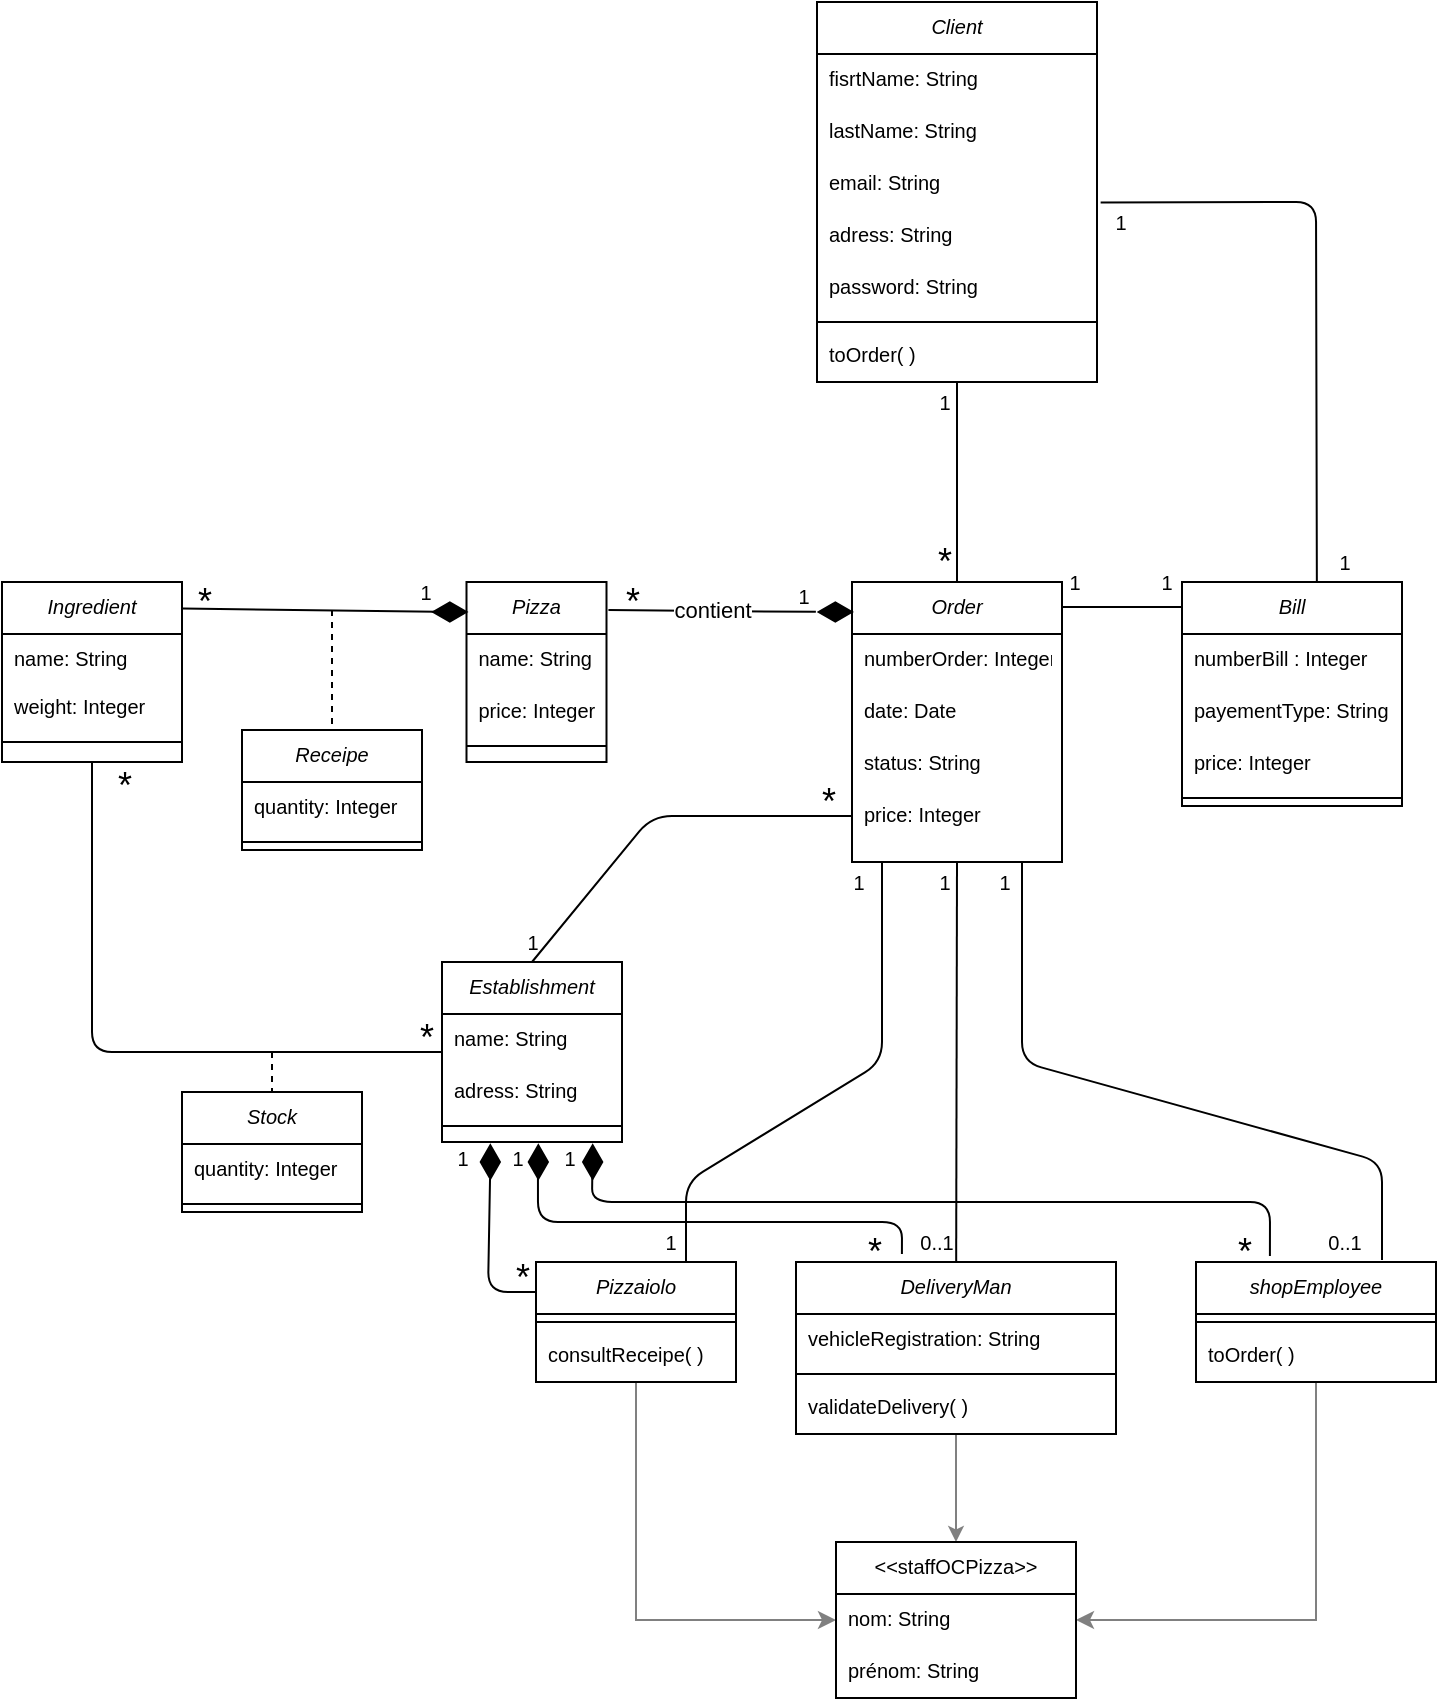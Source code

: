 <mxfile version="13.6.2" type="github"><diagram id="C5RBs43oDa-KdzZeNtuy" name="Page-1"><mxGraphModel dx="697" dy="497" grid="1" gridSize="10" guides="1" tooltips="1" connect="1" arrows="1" fold="1" page="1" pageScale="1" pageWidth="827" pageHeight="1169" math="0" shadow="0"><root><mxCell id="WIyWlLk6GJQsqaUBKTNV-0"/><mxCell id="WIyWlLk6GJQsqaUBKTNV-1" parent="WIyWlLk6GJQsqaUBKTNV-0"/><mxCell id="lugFvvRaNLMIri5eGXb2-1" value="" style="endArrow=none;html=1;entryX=0.613;entryY=-0.005;entryDx=0;entryDy=0;entryPerimeter=0;exitX=1.013;exitY=0.857;exitDx=0;exitDy=0;exitPerimeter=0;" edge="1" parent="WIyWlLk6GJQsqaUBKTNV-1" source="zkfFHV4jXpPFQw0GAbJ--3" target="zkfFHV4jXpPFQw0GAbJ--17"><mxGeometry width="50" height="50" relative="1" as="geometry"><mxPoint x="700" y="200" as="sourcePoint"/><mxPoint x="750" y="150" as="targetPoint"/><Array as="points"><mxPoint x="707" y="130"/></Array></mxGeometry></mxCell><mxCell id="lugFvvRaNLMIri5eGXb2-3" value="" style="endArrow=none;html=1;exitX=0.5;exitY=0;exitDx=0;exitDy=0;" edge="1" parent="WIyWlLk6GJQsqaUBKTNV-1" source="zkfFHV4jXpPFQw0GAbJ--13" target="lugFvvRaNLMIri5eGXb2-8"><mxGeometry width="50" height="50" relative="1" as="geometry"><mxPoint x="542" y="510" as="sourcePoint"/><mxPoint x="399" y="490" as="targetPoint"/></mxGeometry></mxCell><mxCell id="lugFvvRaNLMIri5eGXb2-5" value="" style="endArrow=none;html=1;exitX=1.001;exitY=0.089;exitDx=0;exitDy=0;entryX=-0.001;entryY=0.112;entryDx=0;entryDy=0;entryPerimeter=0;exitPerimeter=0;" edge="1" parent="WIyWlLk6GJQsqaUBKTNV-1" source="zkfFHV4jXpPFQw0GAbJ--13" target="zkfFHV4jXpPFQw0GAbJ--17"><mxGeometry width="50" height="50" relative="1" as="geometry"><mxPoint x="670" y="440" as="sourcePoint"/><mxPoint x="720" y="390" as="targetPoint"/></mxGeometry></mxCell><mxCell id="lugFvvRaNLMIri5eGXb2-20" value="contient" style="endArrow=none;html=1;exitX=1.014;exitY=0.156;exitDx=0;exitDy=0;exitPerimeter=0;entryX=1.084;entryY=0.507;entryDx=0;entryDy=0;entryPerimeter=0;" edge="1" parent="WIyWlLk6GJQsqaUBKTNV-1" source="lugFvvRaNLMIri5eGXb2-15" target="lugFvvRaNLMIri5eGXb2-106"><mxGeometry width="50" height="50" relative="1" as="geometry"><mxPoint x="400" y="336" as="sourcePoint"/><mxPoint x="440" y="336" as="targetPoint"/></mxGeometry></mxCell><mxCell id="lugFvvRaNLMIri5eGXb2-25" value="" style="endArrow=none;html=1;exitX=1.005;exitY=0.147;exitDx=0;exitDy=0;exitPerimeter=0;entryX=0.898;entryY=0.507;entryDx=0;entryDy=0;entryPerimeter=0;" edge="1" parent="WIyWlLk6GJQsqaUBKTNV-1" source="lugFvvRaNLMIri5eGXb2-21" target="lugFvvRaNLMIri5eGXb2-108"><mxGeometry width="50" height="50" relative="1" as="geometry"><mxPoint x="254.48" y="330" as="sourcePoint"/><mxPoint x="250" y="335" as="targetPoint"/></mxGeometry></mxCell><mxCell id="lugFvvRaNLMIri5eGXb2-30" value="" style="endArrow=none;html=1;fontSize=10;entryX=0.5;entryY=0;entryDx=0;entryDy=0;rounded=1;dashed=1;" edge="1" parent="WIyWlLk6GJQsqaUBKTNV-1" target="lugFvvRaNLMIri5eGXb2-26"><mxGeometry width="50" height="50" relative="1" as="geometry"><mxPoint x="215" y="334" as="sourcePoint"/><mxPoint x="230" y="264" as="targetPoint"/></mxGeometry></mxCell><mxCell id="lugFvvRaNLMIri5eGXb2-35" value="" style="endArrow=none;html=1;fontSize=10;entryX=0.5;entryY=0;entryDx=0;entryDy=0;dashed=1;" edge="1" target="lugFvvRaNLMIri5eGXb2-32" parent="WIyWlLk6GJQsqaUBKTNV-1"><mxGeometry width="50" height="50" relative="1" as="geometry"><mxPoint x="185" y="555" as="sourcePoint"/><mxPoint x="180" y="445" as="targetPoint"/></mxGeometry></mxCell><mxCell id="lugFvvRaNLMIri5eGXb2-36" value="" style="endArrow=none;html=1;fontSize=10;entryX=0.5;entryY=1;entryDx=0;entryDy=0;" edge="1" parent="WIyWlLk6GJQsqaUBKTNV-1" source="zkfFHV4jXpPFQw0GAbJ--6" target="lugFvvRaNLMIri5eGXb2-21"><mxGeometry width="50" height="50" relative="1" as="geometry"><mxPoint x="90" y="570" as="sourcePoint"/><mxPoint x="140" y="520" as="targetPoint"/><Array as="points"><mxPoint x="95" y="555"/></Array></mxGeometry></mxCell><mxCell id="lugFvvRaNLMIri5eGXb2-37" value="" style="endArrow=none;html=1;fontSize=10;entryX=0;entryY=0.5;entryDx=0;entryDy=0;exitX=0.5;exitY=0;exitDx=0;exitDy=0;endSize=1;startSize=1;" edge="1" parent="WIyWlLk6GJQsqaUBKTNV-1" source="zkfFHV4jXpPFQw0GAbJ--6" target="lugFvvRaNLMIri5eGXb2-14"><mxGeometry width="50" height="50" relative="1" as="geometry"><mxPoint x="380" y="490" as="sourcePoint"/><mxPoint x="430" y="440" as="targetPoint"/><Array as="points"><mxPoint x="375" y="437"/></Array></mxGeometry></mxCell><mxCell id="lugFvvRaNLMIri5eGXb2-56" style="edgeStyle=orthogonalEdgeStyle;rounded=0;orthogonalLoop=1;jettySize=auto;html=1;entryX=0;entryY=0.5;entryDx=0;entryDy=0;startSize=1;endSize=6;strokeColor=#808080;fontSize=10;" edge="1" parent="WIyWlLk6GJQsqaUBKTNV-1" source="lugFvvRaNLMIri5eGXb2-38" target="lugFvvRaNLMIri5eGXb2-54"><mxGeometry relative="1" as="geometry"><Array as="points"><mxPoint x="367" y="839"/></Array></mxGeometry></mxCell><mxCell id="lugFvvRaNLMIri5eGXb2-57" style="edgeStyle=orthogonalEdgeStyle;rounded=0;orthogonalLoop=1;jettySize=auto;html=1;startSize=1;endSize=5;strokeColor=#808080;fontSize=10;entryX=0.5;entryY=0;entryDx=0;entryDy=0;" edge="1" parent="WIyWlLk6GJQsqaUBKTNV-1" source="lugFvvRaNLMIri5eGXb2-44" target="lugFvvRaNLMIri5eGXb2-52"><mxGeometry relative="1" as="geometry"><mxPoint x="540" y="790" as="targetPoint"/></mxGeometry></mxCell><mxCell id="lugFvvRaNLMIri5eGXb2-58" style="edgeStyle=orthogonalEdgeStyle;rounded=0;orthogonalLoop=1;jettySize=auto;html=1;entryX=1;entryY=0.5;entryDx=0;entryDy=0;startSize=1;endSize=6;strokeColor=#808080;fontSize=10;" edge="1" parent="WIyWlLk6GJQsqaUBKTNV-1" source="lugFvvRaNLMIri5eGXb2-48" target="lugFvvRaNLMIri5eGXb2-54"><mxGeometry relative="1" as="geometry"/></mxCell><mxCell id="lugFvvRaNLMIri5eGXb2-59" value="" style="endArrow=none;html=1;fontSize=10;entryX=0.5;entryY=1;entryDx=0;entryDy=0;" edge="1" parent="WIyWlLk6GJQsqaUBKTNV-1" source="lugFvvRaNLMIri5eGXb2-44" target="zkfFHV4jXpPFQw0GAbJ--13"><mxGeometry width="50" height="50" relative="1" as="geometry"><mxPoint x="510" y="570" as="sourcePoint"/><mxPoint x="560" y="520" as="targetPoint"/></mxGeometry></mxCell><mxCell id="lugFvvRaNLMIri5eGXb2-60" value="" style="endArrow=none;html=1;strokeColor=#000000;fontSize=10;exitX=0.75;exitY=0;exitDx=0;exitDy=0;" edge="1" parent="WIyWlLk6GJQsqaUBKTNV-1" source="lugFvvRaNLMIri5eGXb2-38"><mxGeometry width="50" height="50" relative="1" as="geometry"><mxPoint x="410" y="590" as="sourcePoint"/><mxPoint x="490" y="460" as="targetPoint"/><Array as="points"><mxPoint x="392" y="620"/><mxPoint x="490" y="560"/></Array></mxGeometry></mxCell><mxCell id="lugFvvRaNLMIri5eGXb2-61" value="" style="endArrow=none;html=1;strokeColor=#000000;fontSize=10;" edge="1" parent="WIyWlLk6GJQsqaUBKTNV-1"><mxGeometry width="50" height="50" relative="1" as="geometry"><mxPoint x="740" y="659" as="sourcePoint"/><mxPoint x="560" y="460" as="targetPoint"/><Array as="points"><mxPoint x="740" y="610"/><mxPoint x="560" y="560"/></Array></mxGeometry></mxCell><mxCell id="lugFvvRaNLMIri5eGXb2-63" value="" style="endArrow=none;html=1;strokeColor=#000000;fontSize=10;exitX=0.331;exitY=-0.047;exitDx=0;exitDy=0;exitPerimeter=0;entryX=0.937;entryY=0.519;entryDx=0;entryDy=0;entryPerimeter=0;" edge="1" parent="WIyWlLk6GJQsqaUBKTNV-1" source="lugFvvRaNLMIri5eGXb2-44" target="lugFvvRaNLMIri5eGXb2-104"><mxGeometry width="50" height="50" relative="1" as="geometry"><mxPoint x="440" y="590" as="sourcePoint"/><mxPoint x="330" y="630" as="targetPoint"/><Array as="points"><mxPoint x="500" y="640"/><mxPoint x="318" y="640"/></Array></mxGeometry></mxCell><mxCell id="lugFvvRaNLMIri5eGXb2-66" value="1" style="text;html=1;strokeColor=none;fillColor=none;align=center;verticalAlign=middle;whiteSpace=wrap;rounded=0;fontSize=10;" vertex="1" parent="WIyWlLk6GJQsqaUBKTNV-1"><mxGeometry x="597.5" y="130" width="23" height="20" as="geometry"/></mxCell><mxCell id="lugFvvRaNLMIri5eGXb2-67" value="1" style="text;html=1;strokeColor=none;fillColor=none;align=center;verticalAlign=middle;whiteSpace=wrap;rounded=0;fontSize=10;" vertex="1" parent="WIyWlLk6GJQsqaUBKTNV-1"><mxGeometry x="710" y="300" width="23" height="20" as="geometry"/></mxCell><mxCell id="lugFvvRaNLMIri5eGXb2-68" value="1" style="text;html=1;strokeColor=none;fillColor=none;align=center;verticalAlign=middle;whiteSpace=wrap;rounded=0;fontSize=10;" vertex="1" parent="WIyWlLk6GJQsqaUBKTNV-1"><mxGeometry x="510" y="220" width="23" height="20" as="geometry"/></mxCell><mxCell id="lugFvvRaNLMIri5eGXb2-69" value="&lt;font style=&quot;font-size: 18px&quot;&gt;*&lt;/font&gt;" style="text;html=1;strokeColor=none;fillColor=none;align=center;verticalAlign=middle;whiteSpace=wrap;rounded=0;fontSize=10;" vertex="1" parent="WIyWlLk6GJQsqaUBKTNV-1"><mxGeometry x="510" y="300" width="23" height="20" as="geometry"/></mxCell><mxCell id="lugFvvRaNLMIri5eGXb2-70" value="1" style="text;html=1;strokeColor=none;fillColor=none;align=center;verticalAlign=middle;whiteSpace=wrap;rounded=0;fontSize=10;" vertex="1" parent="WIyWlLk6GJQsqaUBKTNV-1"><mxGeometry x="442.83" y="320.5" width="15.5" height="13" as="geometry"/></mxCell><mxCell id="lugFvvRaNLMIri5eGXb2-71" value="&lt;font style=&quot;font-size: 18px&quot;&gt;*&lt;/font&gt;" style="text;html=1;strokeColor=none;fillColor=none;align=center;verticalAlign=middle;whiteSpace=wrap;rounded=0;fontSize=10;" vertex="1" parent="WIyWlLk6GJQsqaUBKTNV-1"><mxGeometry x="353.67" y="320" width="23" height="20" as="geometry"/></mxCell><mxCell id="lugFvvRaNLMIri5eGXb2-73" value="1" style="text;html=1;strokeColor=none;fillColor=none;align=center;verticalAlign=middle;whiteSpace=wrap;rounded=0;fontSize=10;" vertex="1" parent="WIyWlLk6GJQsqaUBKTNV-1"><mxGeometry x="620.5" y="310" width="23" height="20" as="geometry"/></mxCell><mxCell id="lugFvvRaNLMIri5eGXb2-74" value="1" style="text;html=1;strokeColor=none;fillColor=none;align=center;verticalAlign=middle;whiteSpace=wrap;rounded=0;fontSize=10;" vertex="1" parent="WIyWlLk6GJQsqaUBKTNV-1"><mxGeometry x="574.5" y="310" width="23" height="20" as="geometry"/></mxCell><mxCell id="lugFvvRaNLMIri5eGXb2-75" value="1" style="text;html=1;strokeColor=none;fillColor=none;align=center;verticalAlign=middle;whiteSpace=wrap;rounded=0;fontSize=10;" vertex="1" parent="WIyWlLk6GJQsqaUBKTNV-1"><mxGeometry x="254.25" y="316.5" width="15.75" height="17" as="geometry"/></mxCell><mxCell id="lugFvvRaNLMIri5eGXb2-77" value="&lt;font style=&quot;font-size: 18px&quot;&gt;*&lt;/font&gt;" style="text;html=1;strokeColor=none;fillColor=none;align=center;verticalAlign=middle;whiteSpace=wrap;rounded=0;fontSize=10;" vertex="1" parent="WIyWlLk6GJQsqaUBKTNV-1"><mxGeometry x="140" y="320" width="23" height="20" as="geometry"/></mxCell><mxCell id="lugFvvRaNLMIri5eGXb2-79" value="1" style="text;html=1;strokeColor=none;fillColor=none;align=center;verticalAlign=middle;whiteSpace=wrap;rounded=0;fontSize=10;" vertex="1" parent="WIyWlLk6GJQsqaUBKTNV-1"><mxGeometry x="303.5" y="490" width="23" height="20" as="geometry"/></mxCell><mxCell id="lugFvvRaNLMIri5eGXb2-80" value="&lt;font style=&quot;font-size: 18px&quot;&gt;*&lt;/font&gt;" style="text;html=1;strokeColor=none;fillColor=none;align=center;verticalAlign=middle;whiteSpace=wrap;rounded=0;fontSize=10;" vertex="1" parent="WIyWlLk6GJQsqaUBKTNV-1"><mxGeometry x="452" y="420" width="23" height="20" as="geometry"/></mxCell><mxCell id="lugFvvRaNLMIri5eGXb2-81" value="1" style="text;html=1;strokeColor=none;fillColor=none;align=center;verticalAlign=middle;whiteSpace=wrap;rounded=0;fontSize=10;" vertex="1" parent="WIyWlLk6GJQsqaUBKTNV-1"><mxGeometry x="274.83" y="596.25" width="11" height="22.5" as="geometry"/></mxCell><mxCell id="lugFvvRaNLMIri5eGXb2-82" value="&lt;font style=&quot;font-size: 18px&quot;&gt;*&lt;/font&gt;" style="text;html=1;strokeColor=none;fillColor=none;align=center;verticalAlign=middle;whiteSpace=wrap;rounded=0;fontSize=10;" vertex="1" parent="WIyWlLk6GJQsqaUBKTNV-1"><mxGeometry x="302.5" y="660" width="14.5" height="15" as="geometry"/></mxCell><mxCell id="lugFvvRaNLMIri5eGXb2-83" value="&lt;font style=&quot;font-size: 18px&quot;&gt;*&lt;/font&gt;" style="text;html=1;strokeColor=none;fillColor=none;align=center;verticalAlign=middle;whiteSpace=wrap;rounded=0;fontSize=10;" vertex="1" parent="WIyWlLk6GJQsqaUBKTNV-1"><mxGeometry x="475" y="645" width="23" height="20" as="geometry"/></mxCell><mxCell id="lugFvvRaNLMIri5eGXb2-84" value="1" style="text;html=1;strokeColor=none;fillColor=none;align=center;verticalAlign=middle;whiteSpace=wrap;rounded=0;fontSize=10;" vertex="1" parent="WIyWlLk6GJQsqaUBKTNV-1"><mxGeometry x="331" y="600" width="6" height="15" as="geometry"/></mxCell><mxCell id="lugFvvRaNLMIri5eGXb2-85" value="1" style="text;html=1;strokeColor=none;fillColor=none;align=center;verticalAlign=middle;whiteSpace=wrap;rounded=0;fontSize=10;" vertex="1" parent="WIyWlLk6GJQsqaUBKTNV-1"><mxGeometry x="303.5" y="600" width="8" height="15" as="geometry"/></mxCell><mxCell id="lugFvvRaNLMIri5eGXb2-86" value="" style="endArrow=none;html=1;strokeColor=#000000;fontSize=10;entryX=0.908;entryY=0.519;entryDx=0;entryDy=0;exitX=0.308;exitY=-0.05;exitDx=0;exitDy=0;exitPerimeter=0;entryPerimeter=0;" edge="1" parent="WIyWlLk6GJQsqaUBKTNV-1" source="lugFvvRaNLMIri5eGXb2-48" target="lugFvvRaNLMIri5eGXb2-105"><mxGeometry width="50" height="50" relative="1" as="geometry"><mxPoint x="683.96" y="657" as="sourcePoint"/><mxPoint x="337.5" y="600" as="targetPoint"/><Array as="points"><mxPoint x="684" y="630"/><mxPoint x="398" y="630"/><mxPoint x="345" y="630"/></Array></mxGeometry></mxCell><mxCell id="lugFvvRaNLMIri5eGXb2-87" value="&lt;font style=&quot;font-size: 18px&quot;&gt;*&lt;/font&gt;" style="text;html=1;strokeColor=none;fillColor=none;align=center;verticalAlign=middle;whiteSpace=wrap;rounded=0;fontSize=10;" vertex="1" parent="WIyWlLk6GJQsqaUBKTNV-1"><mxGeometry x="660" y="645" width="23" height="20" as="geometry"/></mxCell><mxCell id="lugFvvRaNLMIri5eGXb2-88" value="1" style="text;html=1;strokeColor=none;fillColor=none;align=center;verticalAlign=middle;whiteSpace=wrap;rounded=0;fontSize=10;" vertex="1" parent="WIyWlLk6GJQsqaUBKTNV-1"><mxGeometry x="467" y="460" width="23" height="20" as="geometry"/></mxCell><mxCell id="lugFvvRaNLMIri5eGXb2-89" value="1" style="text;html=1;strokeColor=none;fillColor=none;align=center;verticalAlign=middle;whiteSpace=wrap;rounded=0;fontSize=10;" vertex="1" parent="WIyWlLk6GJQsqaUBKTNV-1"><mxGeometry x="510" y="460" width="23" height="20" as="geometry"/></mxCell><mxCell id="lugFvvRaNLMIri5eGXb2-90" value="1" style="text;html=1;strokeColor=none;fillColor=none;align=center;verticalAlign=middle;whiteSpace=wrap;rounded=0;fontSize=10;" vertex="1" parent="WIyWlLk6GJQsqaUBKTNV-1"><mxGeometry x="540" y="460" width="23" height="20" as="geometry"/></mxCell><mxCell id="lugFvvRaNLMIri5eGXb2-92" value="1" style="text;html=1;strokeColor=none;fillColor=none;align=center;verticalAlign=middle;whiteSpace=wrap;rounded=0;fontSize=10;" vertex="1" parent="WIyWlLk6GJQsqaUBKTNV-1"><mxGeometry x="373" y="640" width="23" height="20" as="geometry"/></mxCell><mxCell id="lugFvvRaNLMIri5eGXb2-93" value="0..1" style="text;html=1;strokeColor=none;fillColor=none;align=center;verticalAlign=middle;whiteSpace=wrap;rounded=0;fontSize=10;" vertex="1" parent="WIyWlLk6GJQsqaUBKTNV-1"><mxGeometry x="506" y="640" width="23" height="20" as="geometry"/></mxCell><mxCell id="lugFvvRaNLMIri5eGXb2-94" value="0..1" style="text;html=1;strokeColor=none;fillColor=none;align=center;verticalAlign=middle;whiteSpace=wrap;rounded=0;fontSize=10;" vertex="1" parent="WIyWlLk6GJQsqaUBKTNV-1"><mxGeometry x="710" y="640" width="23" height="20" as="geometry"/></mxCell><mxCell id="lugFvvRaNLMIri5eGXb2-96" value="" style="endArrow=none;html=1;strokeColor=#000000;fontSize=10;exitX=0;exitY=0.25;exitDx=0;exitDy=0;" edge="1" parent="WIyWlLk6GJQsqaUBKTNV-1" source="lugFvvRaNLMIri5eGXb2-38" target="lugFvvRaNLMIri5eGXb2-103"><mxGeometry width="50" height="50" relative="1" as="geometry"><mxPoint x="293" y="680" as="sourcePoint"/><mxPoint x="293" y="620" as="targetPoint"/><Array as="points"><mxPoint x="293" y="675"/></Array></mxGeometry></mxCell><mxCell id="lugFvvRaNLMIri5eGXb2-103" value="" style="html=1;whiteSpace=wrap;aspect=fixed;shape=isoRectangle;strokeWidth=1;fontSize=10;rotation=90;fillColor=#000000;" vertex="1" parent="WIyWlLk6GJQsqaUBKTNV-1"><mxGeometry x="285.83" y="605" width="16.67" height="10" as="geometry"/></mxCell><mxCell id="lugFvvRaNLMIri5eGXb2-104" value="" style="html=1;whiteSpace=wrap;aspect=fixed;shape=isoRectangle;strokeWidth=1;fontSize=10;rotation=90;fillColor=#000000;" vertex="1" parent="WIyWlLk6GJQsqaUBKTNV-1"><mxGeometry x="309.83" y="605" width="16.67" height="10" as="geometry"/></mxCell><mxCell id="lugFvvRaNLMIri5eGXb2-105" value="" style="html=1;whiteSpace=wrap;aspect=fixed;shape=isoRectangle;strokeWidth=1;fontSize=10;rotation=90;fillColor=#000000;" vertex="1" parent="WIyWlLk6GJQsqaUBKTNV-1"><mxGeometry x="337.0" y="605" width="16.67" height="10" as="geometry"/></mxCell><mxCell id="zkfFHV4jXpPFQw0GAbJ--13" value="Order" style="swimlane;fontStyle=2;align=center;verticalAlign=top;childLayout=stackLayout;horizontal=1;startSize=26;horizontalStack=0;resizeParent=1;resizeLast=0;collapsible=1;marginBottom=0;rounded=0;shadow=0;strokeWidth=1;fontSize=10;" parent="WIyWlLk6GJQsqaUBKTNV-1" vertex="1"><mxGeometry x="475" y="320" width="105" height="140" as="geometry"><mxRectangle x="340" y="380" width="170" height="26" as="alternateBounds"/></mxGeometry></mxCell><mxCell id="zkfFHV4jXpPFQw0GAbJ--14" value="numberOrder: Integer" style="text;align=left;verticalAlign=top;spacingLeft=4;spacingRight=4;overflow=hidden;rotatable=0;points=[[0,0.5],[1,0.5]];portConstraint=eastwest;fontSize=10;" parent="zkfFHV4jXpPFQw0GAbJ--13" vertex="1"><mxGeometry y="26" width="105" height="26" as="geometry"/></mxCell><mxCell id="lugFvvRaNLMIri5eGXb2-12" value="date: Date&#xa;" style="text;align=left;verticalAlign=top;spacingLeft=4;spacingRight=4;overflow=hidden;rotatable=0;points=[[0,0.5],[1,0.5]];portConstraint=eastwest;fontSize=10;" vertex="1" parent="zkfFHV4jXpPFQw0GAbJ--13"><mxGeometry y="52" width="105" height="26" as="geometry"/></mxCell><mxCell id="lugFvvRaNLMIri5eGXb2-13" value="status: String" style="text;align=left;verticalAlign=top;spacingLeft=4;spacingRight=4;overflow=hidden;rotatable=0;points=[[0,0.5],[1,0.5]];portConstraint=eastwest;fontSize=10;" vertex="1" parent="zkfFHV4jXpPFQw0GAbJ--13"><mxGeometry y="78" width="105" height="26" as="geometry"/></mxCell><mxCell id="lugFvvRaNLMIri5eGXb2-14" value="price: Integer" style="text;align=left;verticalAlign=top;spacingLeft=4;spacingRight=4;overflow=hidden;rotatable=0;points=[[0,0.5],[1,0.5]];portConstraint=eastwest;fontSize=10;" vertex="1" parent="zkfFHV4jXpPFQw0GAbJ--13"><mxGeometry y="104" width="105" height="26" as="geometry"/></mxCell><mxCell id="zkfFHV4jXpPFQw0GAbJ--17" value="Bill" style="swimlane;fontStyle=2;align=center;verticalAlign=top;childLayout=stackLayout;horizontal=1;startSize=26;horizontalStack=0;resizeParent=1;resizeLast=0;collapsible=1;marginBottom=0;rounded=0;shadow=0;strokeWidth=1;fontSize=10;" parent="WIyWlLk6GJQsqaUBKTNV-1" vertex="1"><mxGeometry x="640" y="320" width="110" height="112" as="geometry"><mxRectangle x="550" y="140" width="160" height="26" as="alternateBounds"/></mxGeometry></mxCell><mxCell id="zkfFHV4jXpPFQw0GAbJ--18" value="numberBill : Integer" style="text;align=left;verticalAlign=top;spacingLeft=4;spacingRight=4;overflow=hidden;rotatable=0;points=[[0,0.5],[1,0.5]];portConstraint=eastwest;fontSize=10;" parent="zkfFHV4jXpPFQw0GAbJ--17" vertex="1"><mxGeometry y="26" width="110" height="26" as="geometry"/></mxCell><mxCell id="zkfFHV4jXpPFQw0GAbJ--19" value="payementType: String" style="text;align=left;verticalAlign=top;spacingLeft=4;spacingRight=4;overflow=hidden;rotatable=0;points=[[0,0.5],[1,0.5]];portConstraint=eastwest;rounded=0;shadow=0;html=0;fontSize=10;" parent="zkfFHV4jXpPFQw0GAbJ--17" vertex="1"><mxGeometry y="52" width="110" height="26" as="geometry"/></mxCell><mxCell id="zkfFHV4jXpPFQw0GAbJ--20" value="price: Integer" style="text;align=left;verticalAlign=top;spacingLeft=4;spacingRight=4;overflow=hidden;rotatable=0;points=[[0,0.5],[1,0.5]];portConstraint=eastwest;rounded=0;shadow=0;html=0;fontSize=10;" parent="zkfFHV4jXpPFQw0GAbJ--17" vertex="1"><mxGeometry y="78" width="110" height="26" as="geometry"/></mxCell><mxCell id="zkfFHV4jXpPFQw0GAbJ--23" value="" style="line;html=1;strokeWidth=1;align=left;verticalAlign=middle;spacingTop=-1;spacingLeft=3;spacingRight=3;rotatable=0;labelPosition=right;points=[];portConstraint=eastwest;" parent="zkfFHV4jXpPFQw0GAbJ--17" vertex="1"><mxGeometry y="104" width="110" height="8" as="geometry"/></mxCell><mxCell id="lugFvvRaNLMIri5eGXb2-21" value="Ingredient" style="swimlane;fontStyle=2;align=center;verticalAlign=top;childLayout=stackLayout;horizontal=1;startSize=26;horizontalStack=0;resizeParent=1;resizeLast=0;collapsible=1;marginBottom=0;rounded=0;shadow=0;strokeWidth=1;fontSize=10;" vertex="1" parent="WIyWlLk6GJQsqaUBKTNV-1"><mxGeometry x="50" y="320" width="90" height="90" as="geometry"><mxRectangle x="550" y="140" width="160" height="26" as="alternateBounds"/></mxGeometry></mxCell><mxCell id="lugFvvRaNLMIri5eGXb2-22" value="name: String" style="text;align=left;verticalAlign=top;spacingLeft=4;spacingRight=4;overflow=hidden;rotatable=0;points=[[0,0.5],[1,0.5]];portConstraint=eastwest;fontSize=10;" vertex="1" parent="lugFvvRaNLMIri5eGXb2-21"><mxGeometry y="26" width="90" height="24" as="geometry"/></mxCell><mxCell id="lugFvvRaNLMIri5eGXb2-23" value="weight: Integer" style="text;align=left;verticalAlign=top;spacingLeft=4;spacingRight=4;overflow=hidden;rotatable=0;points=[[0,0.5],[1,0.5]];portConstraint=eastwest;rounded=0;shadow=0;html=0;fontSize=10;" vertex="1" parent="lugFvvRaNLMIri5eGXb2-21"><mxGeometry y="50" width="90" height="26" as="geometry"/></mxCell><mxCell id="lugFvvRaNLMIri5eGXb2-24" value="" style="line;html=1;strokeWidth=1;align=left;verticalAlign=middle;spacingTop=-1;spacingLeft=3;spacingRight=3;rotatable=0;labelPosition=right;points=[];portConstraint=eastwest;" vertex="1" parent="lugFvvRaNLMIri5eGXb2-21"><mxGeometry y="76" width="90" height="8" as="geometry"/></mxCell><mxCell id="zkfFHV4jXpPFQw0GAbJ--0" value="Client" style="swimlane;fontStyle=2;align=center;verticalAlign=top;childLayout=stackLayout;horizontal=1;startSize=26;horizontalStack=0;resizeParent=1;resizeLast=0;collapsible=1;marginBottom=0;rounded=0;shadow=0;strokeWidth=1;fontSize=10;" parent="WIyWlLk6GJQsqaUBKTNV-1" vertex="1"><mxGeometry x="457.5" y="30" width="140" height="190" as="geometry"><mxRectangle x="230" y="140" width="160" height="26" as="alternateBounds"/></mxGeometry></mxCell><mxCell id="zkfFHV4jXpPFQw0GAbJ--1" value="fisrtName: String" style="text;align=left;verticalAlign=top;spacingLeft=4;spacingRight=4;overflow=hidden;rotatable=0;points=[[0,0.5],[1,0.5]];portConstraint=eastwest;strokeWidth=1;fontSize=10;" parent="zkfFHV4jXpPFQw0GAbJ--0" vertex="1"><mxGeometry y="26" width="140" height="26" as="geometry"/></mxCell><mxCell id="zkfFHV4jXpPFQw0GAbJ--2" value="lastName: String" style="text;align=left;verticalAlign=top;spacingLeft=4;spacingRight=4;overflow=hidden;rotatable=0;points=[[0,0.5],[1,0.5]];portConstraint=eastwest;rounded=0;shadow=0;html=0;strokeWidth=1;fontSize=10;" parent="zkfFHV4jXpPFQw0GAbJ--0" vertex="1"><mxGeometry y="52" width="140" height="26" as="geometry"/></mxCell><mxCell id="zkfFHV4jXpPFQw0GAbJ--3" value="email: String" style="text;align=left;verticalAlign=top;spacingLeft=4;spacingRight=4;overflow=hidden;rotatable=0;points=[[0,0.5],[1,0.5]];portConstraint=eastwest;rounded=0;shadow=0;html=0;strokeWidth=1;fontSize=10;" parent="zkfFHV4jXpPFQw0GAbJ--0" vertex="1"><mxGeometry y="78" width="140" height="26" as="geometry"/></mxCell><mxCell id="zkfFHV4jXpPFQw0GAbJ--5" value="adress: String" style="text;align=left;verticalAlign=top;spacingLeft=4;spacingRight=4;overflow=hidden;rotatable=0;points=[[0,0.5],[1,0.5]];portConstraint=eastwest;strokeWidth=1;fontSize=10;" parent="zkfFHV4jXpPFQw0GAbJ--0" vertex="1"><mxGeometry y="104" width="140" height="26" as="geometry"/></mxCell><mxCell id="lugFvvRaNLMIri5eGXb2-7" value="password: String" style="text;align=left;verticalAlign=top;spacingLeft=4;spacingRight=4;overflow=hidden;rotatable=0;points=[[0,0.5],[1,0.5]];portConstraint=eastwest;strokeWidth=1;fontSize=10;" vertex="1" parent="zkfFHV4jXpPFQw0GAbJ--0"><mxGeometry y="130" width="140" height="26" as="geometry"/></mxCell><mxCell id="zkfFHV4jXpPFQw0GAbJ--4" value="" style="line;html=1;strokeWidth=1;align=left;verticalAlign=middle;spacingTop=-1;spacingLeft=3;spacingRight=3;rotatable=0;labelPosition=right;points=[];portConstraint=eastwest;" parent="zkfFHV4jXpPFQw0GAbJ--0" vertex="1"><mxGeometry y="156" width="140" height="8" as="geometry"/></mxCell><mxCell id="lugFvvRaNLMIri5eGXb2-8" value="toOrder( )" style="text;align=left;verticalAlign=top;spacingLeft=4;spacingRight=4;overflow=hidden;rotatable=0;points=[[0,0.5],[1,0.5]];portConstraint=eastwest;strokeWidth=1;fontSize=10;" vertex="1" parent="zkfFHV4jXpPFQw0GAbJ--0"><mxGeometry y="164" width="140" height="26" as="geometry"/></mxCell><mxCell id="lugFvvRaNLMIri5eGXb2-32" value="Stock" style="swimlane;fontStyle=2;align=center;verticalAlign=top;childLayout=stackLayout;horizontal=1;startSize=26;horizontalStack=0;resizeParent=1;resizeLast=0;collapsible=1;marginBottom=0;rounded=0;shadow=0;strokeWidth=1;fontSize=10;" vertex="1" parent="WIyWlLk6GJQsqaUBKTNV-1"><mxGeometry x="140" y="575" width="90" height="60" as="geometry"><mxRectangle x="550" y="140" width="160" height="26" as="alternateBounds"/></mxGeometry></mxCell><mxCell id="lugFvvRaNLMIri5eGXb2-33" value="quantity: Integer" style="text;align=left;verticalAlign=top;spacingLeft=4;spacingRight=4;overflow=hidden;rotatable=0;points=[[0,0.5],[1,0.5]];portConstraint=eastwest;fontSize=10;" vertex="1" parent="lugFvvRaNLMIri5eGXb2-32"><mxGeometry y="26" width="90" height="26" as="geometry"/></mxCell><mxCell id="lugFvvRaNLMIri5eGXb2-34" value="" style="line;html=1;strokeWidth=1;align=left;verticalAlign=middle;spacingTop=-1;spacingLeft=3;spacingRight=3;rotatable=0;labelPosition=right;points=[];portConstraint=eastwest;" vertex="1" parent="lugFvvRaNLMIri5eGXb2-32"><mxGeometry y="52" width="90" height="8" as="geometry"/></mxCell><mxCell id="lugFvvRaNLMIri5eGXb2-15" value="Pizza" style="swimlane;fontStyle=2;align=center;verticalAlign=top;childLayout=stackLayout;horizontal=1;startSize=26;horizontalStack=0;resizeParent=1;resizeLast=0;collapsible=1;marginBottom=0;rounded=0;shadow=0;strokeWidth=1;fontSize=10;" vertex="1" parent="WIyWlLk6GJQsqaUBKTNV-1"><mxGeometry x="282.25" y="320" width="70" height="90" as="geometry"><mxRectangle x="550" y="140" width="160" height="26" as="alternateBounds"/></mxGeometry></mxCell><mxCell id="lugFvvRaNLMIri5eGXb2-16" value="name: String" style="text;align=left;verticalAlign=top;spacingLeft=4;spacingRight=4;overflow=hidden;rotatable=0;points=[[0,0.5],[1,0.5]];portConstraint=eastwest;fontSize=10;" vertex="1" parent="lugFvvRaNLMIri5eGXb2-15"><mxGeometry y="26" width="70" height="26" as="geometry"/></mxCell><mxCell id="lugFvvRaNLMIri5eGXb2-17" value="price: Integer" style="text;align=left;verticalAlign=top;spacingLeft=4;spacingRight=4;overflow=hidden;rotatable=0;points=[[0,0.5],[1,0.5]];portConstraint=eastwest;rounded=0;shadow=0;html=0;fontSize=10;" vertex="1" parent="lugFvvRaNLMIri5eGXb2-15"><mxGeometry y="52" width="70" height="26" as="geometry"/></mxCell><mxCell id="lugFvvRaNLMIri5eGXb2-19" value="" style="line;html=1;strokeWidth=1;align=left;verticalAlign=middle;spacingTop=-1;spacingLeft=3;spacingRight=3;rotatable=0;labelPosition=right;points=[];portConstraint=eastwest;" vertex="1" parent="lugFvvRaNLMIri5eGXb2-15"><mxGeometry y="78" width="70" height="8" as="geometry"/></mxCell><mxCell id="lugFvvRaNLMIri5eGXb2-44" value="DeliveryMan" style="swimlane;fontStyle=2;align=center;verticalAlign=top;childLayout=stackLayout;horizontal=1;startSize=26;horizontalStack=0;resizeParent=1;resizeLast=0;collapsible=1;marginBottom=0;rounded=0;shadow=0;strokeWidth=1;fontSize=10;" vertex="1" parent="WIyWlLk6GJQsqaUBKTNV-1"><mxGeometry x="447" y="660" width="160" height="86" as="geometry"><mxRectangle x="130" y="380" width="160" height="26" as="alternateBounds"/></mxGeometry></mxCell><mxCell id="lugFvvRaNLMIri5eGXb2-46" value="vehicleRegistration: String" style="text;align=left;verticalAlign=top;spacingLeft=4;spacingRight=4;overflow=hidden;rotatable=0;points=[[0,0.5],[1,0.5]];portConstraint=eastwest;rounded=0;shadow=0;html=0;fontSize=10;" vertex="1" parent="lugFvvRaNLMIri5eGXb2-44"><mxGeometry y="26" width="160" height="26" as="geometry"/></mxCell><mxCell id="lugFvvRaNLMIri5eGXb2-45" value="" style="line;html=1;strokeWidth=1;align=left;verticalAlign=middle;spacingTop=-1;spacingLeft=3;spacingRight=3;rotatable=0;labelPosition=right;points=[];portConstraint=eastwest;" vertex="1" parent="lugFvvRaNLMIri5eGXb2-44"><mxGeometry y="52" width="160" height="8" as="geometry"/></mxCell><mxCell id="lugFvvRaNLMIri5eGXb2-47" value="validateDelivery( )" style="text;align=left;verticalAlign=top;spacingLeft=4;spacingRight=4;overflow=hidden;rotatable=0;points=[[0,0.5],[1,0.5]];portConstraint=eastwest;rounded=0;shadow=0;html=0;fontSize=10;" vertex="1" parent="lugFvvRaNLMIri5eGXb2-44"><mxGeometry y="60" width="160" height="26" as="geometry"/></mxCell><mxCell id="lugFvvRaNLMIri5eGXb2-26" value="Receipe" style="swimlane;fontStyle=2;align=center;verticalAlign=top;childLayout=stackLayout;horizontal=1;startSize=26;horizontalStack=0;resizeParent=1;resizeLast=0;collapsible=1;marginBottom=0;rounded=0;shadow=0;strokeWidth=1;fontSize=10;" vertex="1" parent="WIyWlLk6GJQsqaUBKTNV-1"><mxGeometry x="170" y="394" width="90" height="60" as="geometry"><mxRectangle x="550" y="140" width="160" height="26" as="alternateBounds"/></mxGeometry></mxCell><mxCell id="lugFvvRaNLMIri5eGXb2-27" value="quantity: Integer" style="text;align=left;verticalAlign=top;spacingLeft=4;spacingRight=4;overflow=hidden;rotatable=0;points=[[0,0.5],[1,0.5]];portConstraint=eastwest;fontSize=10;" vertex="1" parent="lugFvvRaNLMIri5eGXb2-26"><mxGeometry y="26" width="90" height="26" as="geometry"/></mxCell><mxCell id="lugFvvRaNLMIri5eGXb2-29" value="" style="line;html=1;strokeWidth=1;align=left;verticalAlign=middle;spacingTop=-1;spacingLeft=3;spacingRight=3;rotatable=0;labelPosition=right;points=[];portConstraint=eastwest;" vertex="1" parent="lugFvvRaNLMIri5eGXb2-26"><mxGeometry y="52" width="90" height="8" as="geometry"/></mxCell><mxCell id="lugFvvRaNLMIri5eGXb2-52" value="&lt;&lt;staffOCPizza&gt;&gt;" style="swimlane;fontStyle=0;align=center;verticalAlign=top;childLayout=stackLayout;horizontal=1;startSize=26;horizontalStack=0;resizeParent=1;resizeLast=0;collapsible=1;marginBottom=0;rounded=0;shadow=0;strokeWidth=1;fontSize=10;" vertex="1" parent="WIyWlLk6GJQsqaUBKTNV-1"><mxGeometry x="467" y="800" width="120" height="78" as="geometry"><mxRectangle x="130" y="380" width="160" height="26" as="alternateBounds"/></mxGeometry></mxCell><mxCell id="lugFvvRaNLMIri5eGXb2-54" value="nom: String" style="text;align=left;verticalAlign=top;spacingLeft=4;spacingRight=4;overflow=hidden;rotatable=0;points=[[0,0.5],[1,0.5]];portConstraint=eastwest;rounded=0;shadow=0;html=0;fontSize=10;" vertex="1" parent="lugFvvRaNLMIri5eGXb2-52"><mxGeometry y="26" width="120" height="26" as="geometry"/></mxCell><mxCell id="lugFvvRaNLMIri5eGXb2-55" value="prénom: String" style="text;align=left;verticalAlign=top;spacingLeft=4;spacingRight=4;overflow=hidden;rotatable=0;points=[[0,0.5],[1,0.5]];portConstraint=eastwest;rounded=0;shadow=0;html=0;fontSize=10;" vertex="1" parent="lugFvvRaNLMIri5eGXb2-52"><mxGeometry y="52" width="120" height="26" as="geometry"/></mxCell><mxCell id="lugFvvRaNLMIri5eGXb2-38" value="Pizzaiolo" style="swimlane;fontStyle=2;align=center;verticalAlign=top;childLayout=stackLayout;horizontal=1;startSize=26;horizontalStack=0;resizeParent=1;resizeLast=0;collapsible=1;marginBottom=0;rounded=0;shadow=0;strokeWidth=1;fontSize=10;" vertex="1" parent="WIyWlLk6GJQsqaUBKTNV-1"><mxGeometry x="317" y="660" width="100" height="60" as="geometry"><mxRectangle x="130" y="380" width="160" height="26" as="alternateBounds"/></mxGeometry></mxCell><mxCell id="lugFvvRaNLMIri5eGXb2-41" value="" style="line;html=1;strokeWidth=1;align=left;verticalAlign=middle;spacingTop=-1;spacingLeft=3;spacingRight=3;rotatable=0;labelPosition=right;points=[];portConstraint=eastwest;" vertex="1" parent="lugFvvRaNLMIri5eGXb2-38"><mxGeometry y="26" width="100" height="8" as="geometry"/></mxCell><mxCell id="lugFvvRaNLMIri5eGXb2-42" value="consultReceipe( )" style="text;align=left;verticalAlign=top;spacingLeft=4;spacingRight=4;overflow=hidden;rotatable=0;points=[[0,0.5],[1,0.5]];portConstraint=eastwest;rounded=0;shadow=0;html=0;fontSize=10;" vertex="1" parent="lugFvvRaNLMIri5eGXb2-38"><mxGeometry y="34" width="100" height="26" as="geometry"/></mxCell><mxCell id="lugFvvRaNLMIri5eGXb2-48" value="shopEmployee" style="swimlane;fontStyle=2;align=center;verticalAlign=top;childLayout=stackLayout;horizontal=1;startSize=26;horizontalStack=0;resizeParent=1;resizeLast=0;collapsible=1;marginBottom=0;rounded=0;shadow=0;strokeWidth=1;fontSize=10;" vertex="1" parent="WIyWlLk6GJQsqaUBKTNV-1"><mxGeometry x="647" y="660" width="120" height="60" as="geometry"><mxRectangle x="130" y="380" width="160" height="26" as="alternateBounds"/></mxGeometry></mxCell><mxCell id="lugFvvRaNLMIri5eGXb2-50" value="" style="line;html=1;strokeWidth=1;align=left;verticalAlign=middle;spacingTop=-1;spacingLeft=3;spacingRight=3;rotatable=0;labelPosition=right;points=[];portConstraint=eastwest;" vertex="1" parent="lugFvvRaNLMIri5eGXb2-48"><mxGeometry y="26" width="120" height="8" as="geometry"/></mxCell><mxCell id="lugFvvRaNLMIri5eGXb2-51" value="toOrder( )" style="text;align=left;verticalAlign=top;spacingLeft=4;spacingRight=4;overflow=hidden;rotatable=0;points=[[0,0.5],[1,0.5]];portConstraint=eastwest;rounded=0;shadow=0;html=0;fontSize=10;" vertex="1" parent="lugFvvRaNLMIri5eGXb2-48"><mxGeometry y="34" width="120" height="26" as="geometry"/></mxCell><mxCell id="zkfFHV4jXpPFQw0GAbJ--6" value="Establishment" style="swimlane;fontStyle=2;align=center;verticalAlign=top;childLayout=stackLayout;horizontal=1;startSize=26;horizontalStack=0;resizeParent=1;resizeLast=0;collapsible=1;marginBottom=0;rounded=0;shadow=0;strokeWidth=1;fontSize=10;" parent="WIyWlLk6GJQsqaUBKTNV-1" vertex="1"><mxGeometry x="270" y="510" width="90" height="90" as="geometry"><mxRectangle x="130" y="380" width="160" height="26" as="alternateBounds"/></mxGeometry></mxCell><mxCell id="zkfFHV4jXpPFQw0GAbJ--7" value="name: String" style="text;align=left;verticalAlign=top;spacingLeft=4;spacingRight=4;overflow=hidden;rotatable=0;points=[[0,0.5],[1,0.5]];portConstraint=eastwest;fontSize=10;" parent="zkfFHV4jXpPFQw0GAbJ--6" vertex="1"><mxGeometry y="26" width="90" height="26" as="geometry"/></mxCell><mxCell id="zkfFHV4jXpPFQw0GAbJ--8" value="adress: String" style="text;align=left;verticalAlign=top;spacingLeft=4;spacingRight=4;overflow=hidden;rotatable=0;points=[[0,0.5],[1,0.5]];portConstraint=eastwest;rounded=0;shadow=0;html=0;fontSize=10;" parent="zkfFHV4jXpPFQw0GAbJ--6" vertex="1"><mxGeometry y="52" width="90" height="26" as="geometry"/></mxCell><mxCell id="zkfFHV4jXpPFQw0GAbJ--9" value="" style="line;html=1;strokeWidth=1;align=left;verticalAlign=middle;spacingTop=-1;spacingLeft=3;spacingRight=3;rotatable=0;labelPosition=right;points=[];portConstraint=eastwest;" parent="zkfFHV4jXpPFQw0GAbJ--6" vertex="1"><mxGeometry y="78" width="90" height="8" as="geometry"/></mxCell><mxCell id="lugFvvRaNLMIri5eGXb2-106" value="" style="html=1;whiteSpace=wrap;aspect=fixed;shape=isoRectangle;strokeWidth=1;fontSize=10;rotation=-180;fillColor=#000000;" vertex="1" parent="WIyWlLk6GJQsqaUBKTNV-1"><mxGeometry x="458.33" y="330" width="16.67" height="10" as="geometry"/></mxCell><mxCell id="lugFvvRaNLMIri5eGXb2-108" value="" style="html=1;whiteSpace=wrap;aspect=fixed;shape=isoRectangle;strokeWidth=1;fontSize=10;rotation=-180;fillColor=#000000;" vertex="1" parent="WIyWlLk6GJQsqaUBKTNV-1"><mxGeometry x="265.58" y="330" width="16.67" height="10" as="geometry"/></mxCell><mxCell id="lugFvvRaNLMIri5eGXb2-109" value="&lt;font style=&quot;font-size: 18px&quot;&gt;*&lt;/font&gt;" style="text;html=1;strokeColor=none;fillColor=none;align=center;verticalAlign=middle;whiteSpace=wrap;rounded=0;fontSize=10;" vertex="1" parent="WIyWlLk6GJQsqaUBKTNV-1"><mxGeometry x="100" y="412" width="23" height="20" as="geometry"/></mxCell><mxCell id="lugFvvRaNLMIri5eGXb2-110" value="&lt;font style=&quot;font-size: 18px&quot;&gt;*&lt;/font&gt;" style="text;html=1;strokeColor=none;fillColor=none;align=center;verticalAlign=middle;whiteSpace=wrap;rounded=0;fontSize=10;" vertex="1" parent="WIyWlLk6GJQsqaUBKTNV-1"><mxGeometry x="250.63" y="538" width="23" height="20" as="geometry"/></mxCell></root></mxGraphModel></diagram></mxfile>
